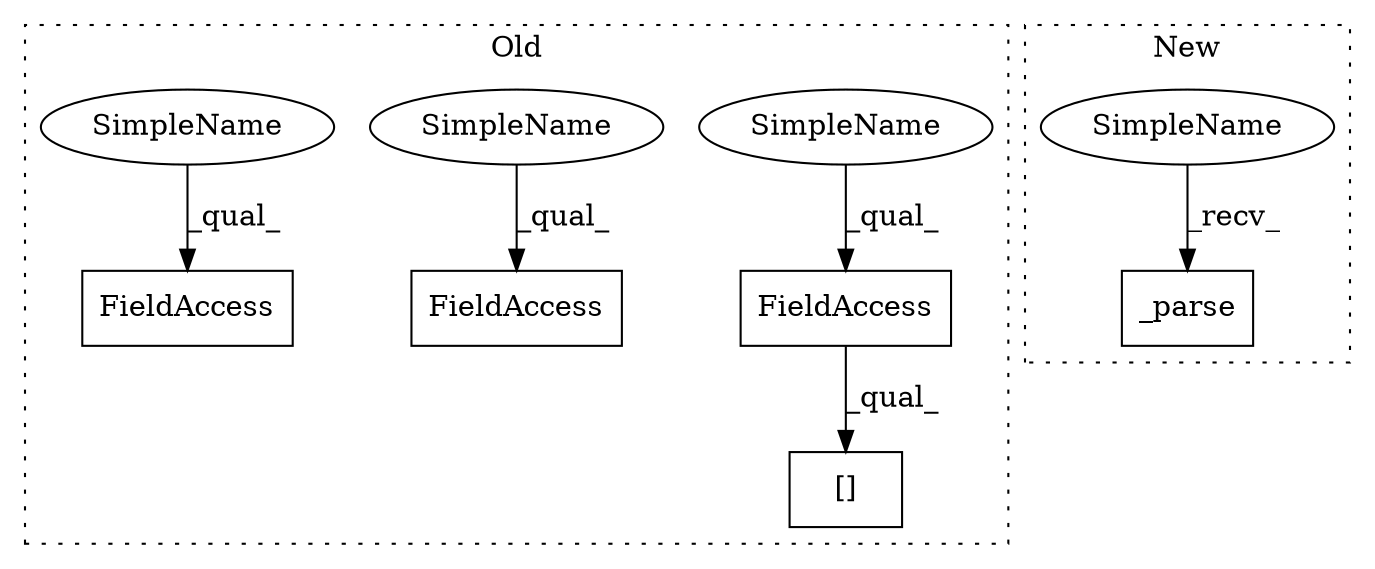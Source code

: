 digraph G {
subgraph cluster0 {
1 [label="[]" a="2" s="9482,9519" l="28,1" shape="box"];
3 [label="FieldAccess" a="22" s="9482" l="27" shape="box"];
4 [label="FieldAccess" a="22" s="9423" l="30" shape="box"];
5 [label="FieldAccess" a="22" s="9185" l="23" shape="box"];
6 [label="SimpleName" a="42" s="9482" l="4" shape="ellipse"];
7 [label="SimpleName" a="42" s="9185" l="4" shape="ellipse"];
8 [label="SimpleName" a="42" s="9423" l="4" shape="ellipse"];
label = "Old";
style="dotted";
}
subgraph cluster1 {
2 [label="_parse" a="32" s="10653,10664" l="7,1" shape="box"];
9 [label="SimpleName" a="42" s="10648" l="4" shape="ellipse"];
label = "New";
style="dotted";
}
3 -> 1 [label="_qual_"];
6 -> 3 [label="_qual_"];
7 -> 5 [label="_qual_"];
8 -> 4 [label="_qual_"];
9 -> 2 [label="_recv_"];
}